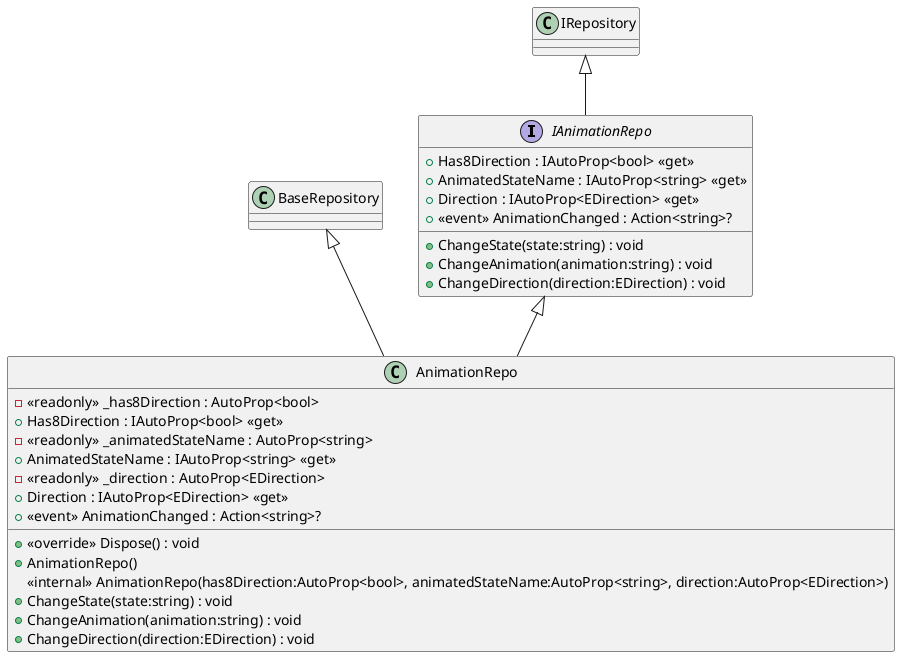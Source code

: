 @startuml
interface IAnimationRepo {
    + Has8Direction : IAutoProp<bool> <<get>>
    + AnimatedStateName : IAutoProp<string> <<get>>
    + Direction : IAutoProp<EDirection> <<get>>
    +  <<event>> AnimationChanged : Action<string>? 
    + ChangeState(state:string) : void
    + ChangeAnimation(animation:string) : void
    + ChangeDirection(direction:EDirection) : void
}
class AnimationRepo {
    + <<override>> Dispose() : void
    - <<readonly>> _has8Direction : AutoProp<bool>
    + Has8Direction : IAutoProp<bool> <<get>>
    - <<readonly>> _animatedStateName : AutoProp<string>
    + AnimatedStateName : IAutoProp<string> <<get>>
    - <<readonly>> _direction : AutoProp<EDirection>
    + Direction : IAutoProp<EDirection> <<get>>
    + AnimationRepo()
    <<internal>> AnimationRepo(has8Direction:AutoProp<bool>, animatedStateName:AutoProp<string>, direction:AutoProp<EDirection>)
    +  <<event>> AnimationChanged : Action<string>? 
    + ChangeState(state:string) : void
    + ChangeAnimation(animation:string) : void
    + ChangeDirection(direction:EDirection) : void
}
IRepository <|-- IAnimationRepo
BaseRepository <|-- AnimationRepo
IAnimationRepo <|-- AnimationRepo
@enduml
